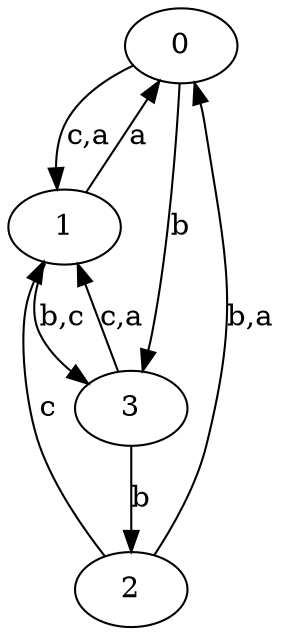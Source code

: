 digraph {
 ranksep=0.5;
 d2tdocpreamble = "\usetikzlibrary{automata}";
 d2tfigpreamble = "\tikzstyle{every state}= [ draw=blue!50,very thick,fill=blue!20]  \tikzstyle{auto}= [fill=white]";
 node [style="state"];
 edge [lblstyle="auto",topath="bend right", len=4  ]
  "0" [label="0",];
  "1" [label="1",style = "state, initial"];
  "2" [label="2",];
  "3" [label="3",style = "state, accepting"];
  "0" -> "1" [label="c,a"];
  "0" -> "3" [label="b"];
  "1" -> "0" [label="a"];
  "1" -> "3" [label="b,c"];
  "2" -> "0" [label="b,a"];
  "2" -> "1" [label="c"];
  "3" -> "1" [label="c,a"];
  "3" -> "2" [label="b"];
}